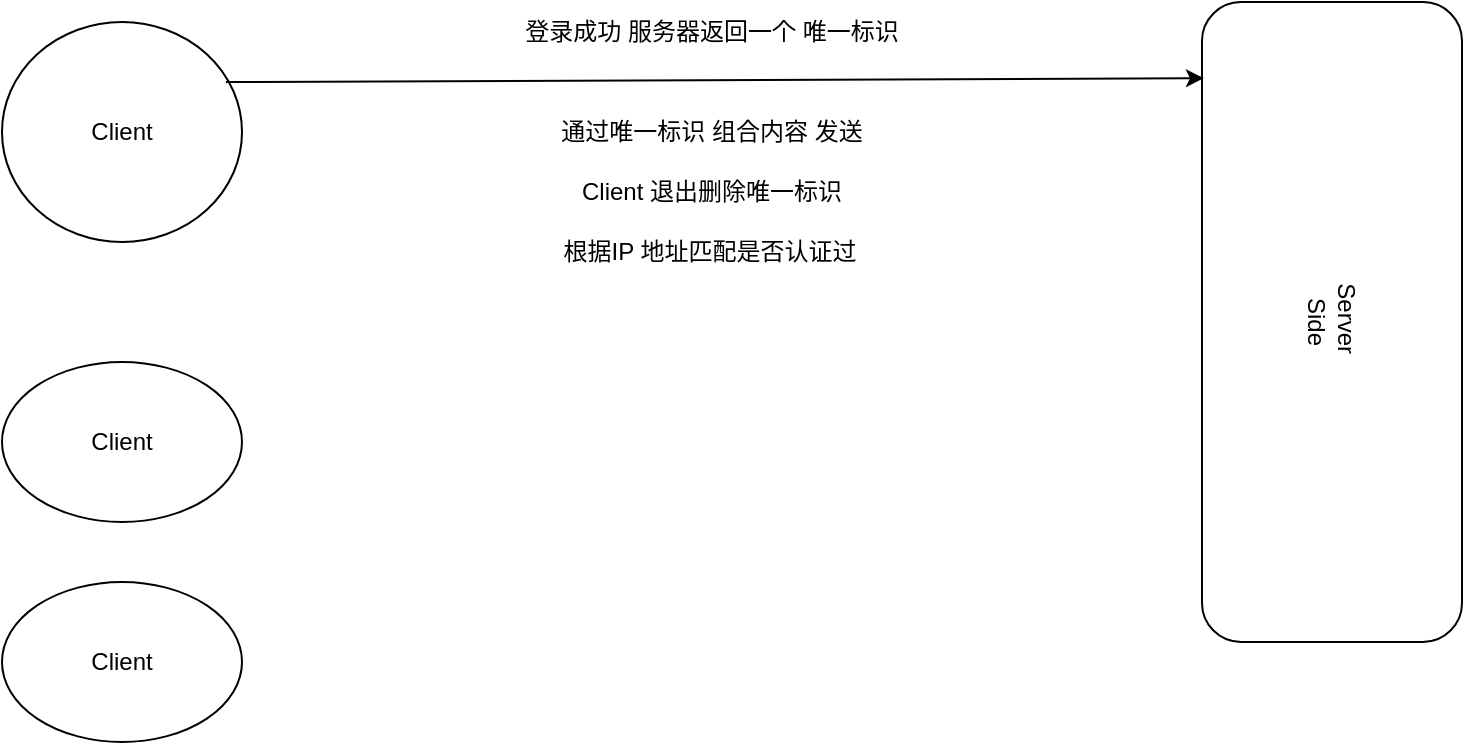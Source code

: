 <mxfile version="16.5.6" type="github"><diagram id="sq0RerlRQw_50cbd95EO" name="Page-1"><mxGraphModel dx="1421" dy="762" grid="1" gridSize="10" guides="1" tooltips="1" connect="1" arrows="1" fold="1" page="1" pageScale="1" pageWidth="850" pageHeight="1100" math="0" shadow="0"><root><mxCell id="0"/><mxCell id="1" parent="0"/><mxCell id="hLglgEAKux7Dg4484bzU-4" value="Server&amp;nbsp;&lt;br&gt;Side" style="rounded=1;whiteSpace=wrap;html=1;rotation=90;" vertex="1" parent="1"><mxGeometry x="615" y="235" width="320" height="130" as="geometry"/></mxCell><mxCell id="hLglgEAKux7Dg4484bzU-5" value="Client" style="ellipse;whiteSpace=wrap;html=1;" vertex="1" parent="1"><mxGeometry x="110" y="150" width="120" height="110" as="geometry"/></mxCell><mxCell id="hLglgEAKux7Dg4484bzU-6" value="Client" style="ellipse;whiteSpace=wrap;html=1;" vertex="1" parent="1"><mxGeometry x="110" y="320" width="120" height="80" as="geometry"/></mxCell><mxCell id="hLglgEAKux7Dg4484bzU-7" value="Client" style="ellipse;whiteSpace=wrap;html=1;" vertex="1" parent="1"><mxGeometry x="110" y="430" width="120" height="80" as="geometry"/></mxCell><mxCell id="hLglgEAKux7Dg4484bzU-8" value="" style="endArrow=classic;html=1;rounded=0;entryX=0.119;entryY=1.008;entryDx=0;entryDy=0;entryPerimeter=0;" edge="1" parent="1"><mxGeometry width="50" height="50" relative="1" as="geometry"><mxPoint x="222" y="180" as="sourcePoint"/><mxPoint x="710.96" y="178.08" as="targetPoint"/></mxGeometry></mxCell><mxCell id="hLglgEAKux7Dg4484bzU-11" value="登录成功 服务器返回一个 唯一标识" style="text;html=1;strokeColor=none;fillColor=none;align=center;verticalAlign=middle;whiteSpace=wrap;rounded=0;" vertex="1" parent="1"><mxGeometry x="270" y="140" width="390" height="30" as="geometry"/></mxCell><mxCell id="hLglgEAKux7Dg4484bzU-12" value="通过唯一标识 组合内容 发送" style="text;html=1;strokeColor=none;fillColor=none;align=center;verticalAlign=middle;whiteSpace=wrap;rounded=0;" vertex="1" parent="1"><mxGeometry x="270" y="190" width="390" height="30" as="geometry"/></mxCell><mxCell id="hLglgEAKux7Dg4484bzU-13" value="Client 退出删除唯一标识" style="text;html=1;strokeColor=none;fillColor=none;align=center;verticalAlign=middle;whiteSpace=wrap;rounded=0;" vertex="1" parent="1"><mxGeometry x="270" y="220" width="390" height="30" as="geometry"/></mxCell><mxCell id="hLglgEAKux7Dg4484bzU-15" value="根据IP 地址匹配是否认证过" style="text;html=1;strokeColor=none;fillColor=none;align=center;verticalAlign=middle;whiteSpace=wrap;rounded=0;" vertex="1" parent="1"><mxGeometry x="269" y="250" width="390" height="30" as="geometry"/></mxCell></root></mxGraphModel></diagram></mxfile>